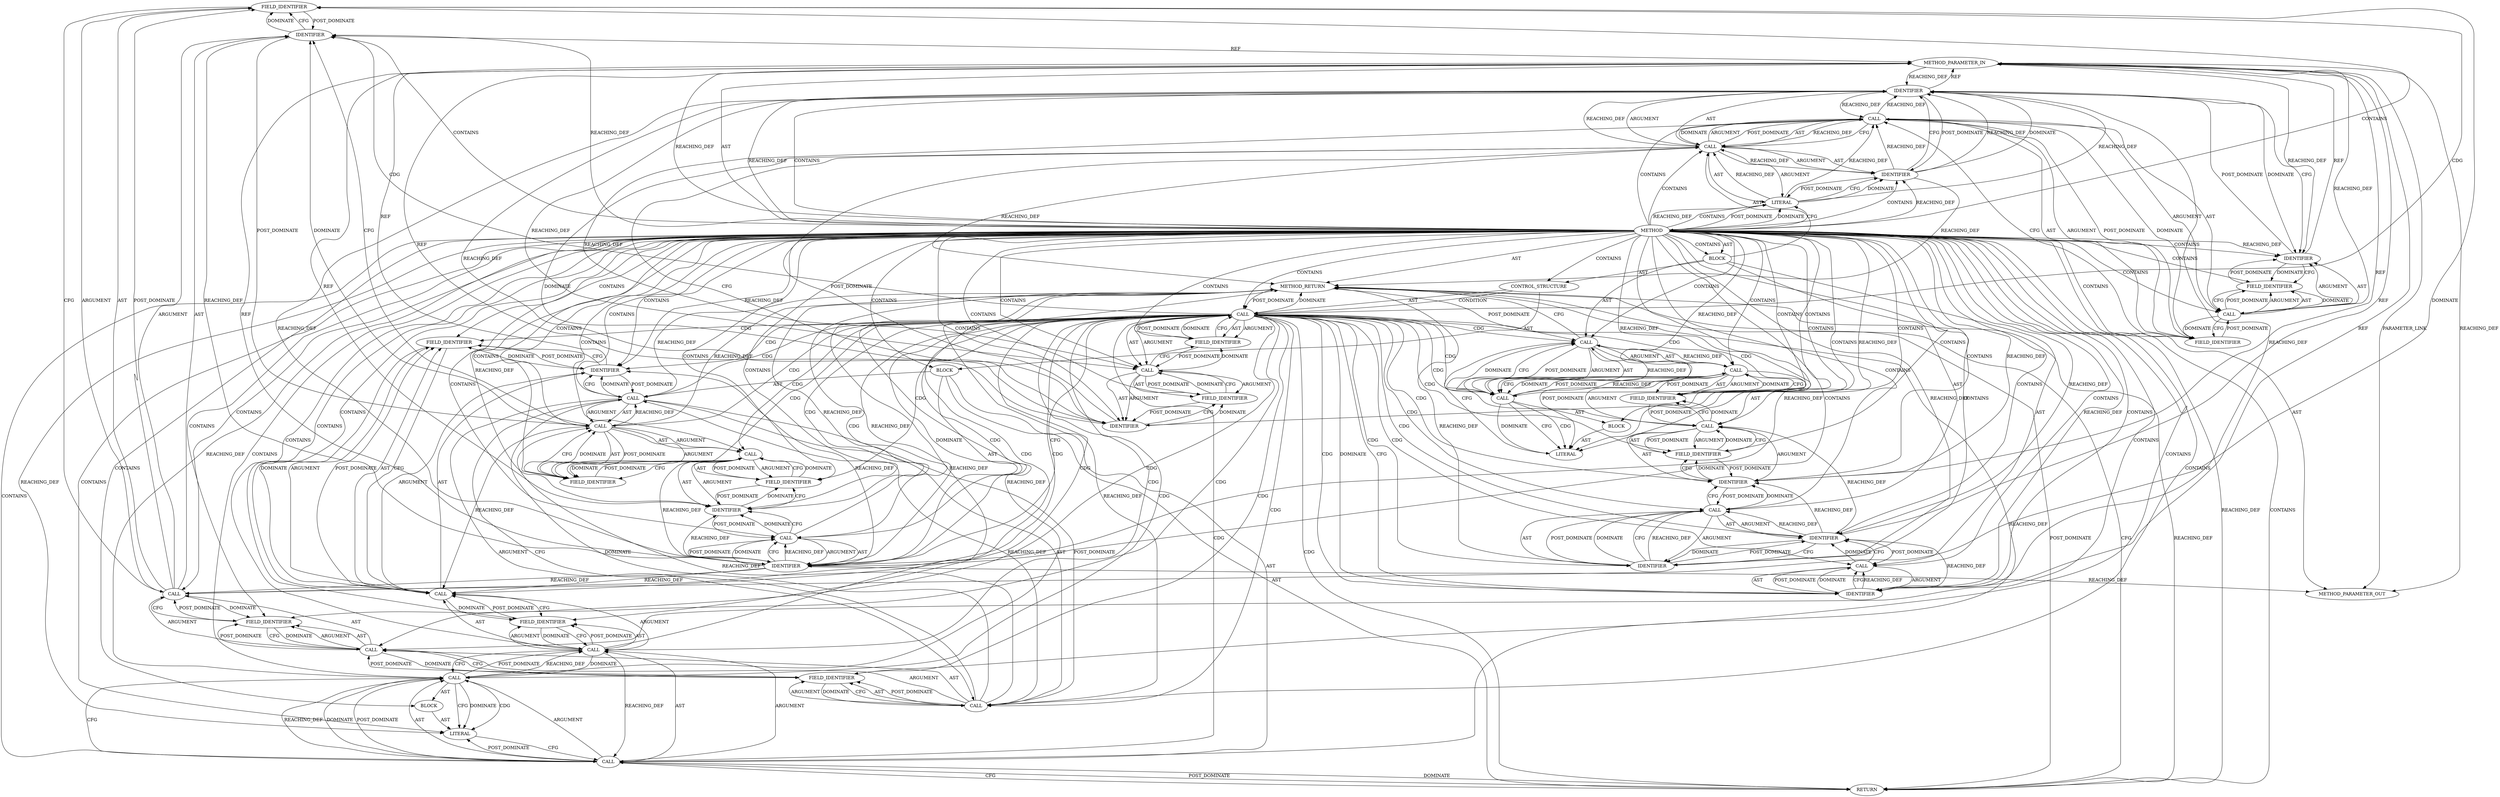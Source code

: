 digraph {
  9855 [label=FIELD_IDENTIFIER ORDER=2 ARGUMENT_INDEX=2 CODE="v2" COLUMN_NUMBER=23 LINE_NUMBER=3032 CANONICAL_NAME="v2"]
  9874 [label=CALL ORDER=1 ARGUMENT_INDEX=1 CODE="con->v2.out_state" COLUMN_NUMBER=2 METHOD_FULL_NAME="<operator>.fieldAccess" LINE_NUMBER=3044 TYPE_FULL_NAME="<empty>" DISPATCH_TYPE="STATIC_DISPATCH" SIGNATURE="" NAME="<operator>.fieldAccess"]
  9846 [label=CALL ORDER=1 ARGUMENT_INDEX=1 CODE="con->v2.out_zero" COLUMN_NUMBER=3 METHOD_FULL_NAME="<operator>.fieldAccess" LINE_NUMBER=3032 TYPE_FULL_NAME="<empty>" DISPATCH_TYPE="STATIC_DISPATCH" SIGNATURE="" NAME="<operator>.fieldAccess"]
  9865 [label=BLOCK ORDER=1 ARGUMENT_INDEX=1 CODE="<empty>" TYPE_FULL_NAME="void"]
  9880 [label=BLOCK ORDER=1 ARGUMENT_INDEX=1 CODE="<empty>" TYPE_FULL_NAME="void"]
  9881 [label=LITERAL ORDER=1 ARGUMENT_INDEX=1 CODE="5" COLUMN_NUMBER=22 LINE_NUMBER=3044 TYPE_FULL_NAME="int"]
  9866 [label=LITERAL ORDER=1 ARGUMENT_INDEX=1 CODE="4" COLUMN_NUMBER=23 LINE_NUMBER=3033 TYPE_FULL_NAME="int"]
  9831 [label=CALL ORDER=4 ARGUMENT_INDEX=4 CODE="con->v2.out_zero" COLUMN_NUMBER=49 METHOD_FULL_NAME="<operator>.fieldAccess" LINE_NUMBER=3028 TYPE_FULL_NAME="<empty>" DISPATCH_TYPE="STATIC_DISPATCH" SIGNATURE="" NAME="<operator>.fieldAccess"]
  13290 [label=METHOD_PARAMETER_OUT ORDER=1 CODE="struct ceph_connection *con" IS_VARIADIC=false COLUMN_NUMBER=25 LINE_NUMBER=3026 TYPE_FULL_NAME="ceph_connection*" EVALUATION_STRATEGY="BY_VALUE" INDEX=1 NAME="con"]
  9824 [label=METHOD COLUMN_NUMBER=1 LINE_NUMBER=3026 COLUMN_NUMBER_END=22 IS_EXTERNAL=false SIGNATURE="void queue_zeros (ceph_connection*)" NAME="queue_zeros" AST_PARENT_TYPE="TYPE_DECL" AST_PARENT_FULL_NAME="messenger_v2.c:<global>" ORDER=116 CODE="static void queue_zeros(struct ceph_connection *con)
{
	dout(\"%s con %p out_zero %d\\n\", __func__, con, con->v2.out_zero);

	if (con->v2.out_zero) {
		set_out_bvec_zero(con);
		con->v2.out_zero -= con->v2.out_bvec.bv_len;
		con->v2.out_state = OUT_S_QUEUE_ZEROS;
		return;
	}

	/*
	 * We've zero-filled everything up to epilogue.  Queue epilogue
	 * with late_status set to ABORTED and crcs adjusted for zeros.
	 * Once it's written, we are done patching up for the revoke.
	 */
	reset_out_kvecs(con);
	prepare_epilogue_plain(con, true);
	con->v2.out_state = OUT_S_FINISH_MESSAGE;
}" FULL_NAME="queue_zeros" LINE_NUMBER_END=3033 FILENAME="messenger_v2.c"]
  9830 [label=IDENTIFIER ORDER=3 ARGUMENT_INDEX=3 CODE="con" COLUMN_NUMBER=44 LINE_NUMBER=3028 TYPE_FULL_NAME="ceph_connection*" NAME="con"]
  9833 [label=IDENTIFIER ORDER=1 ARGUMENT_INDEX=1 CODE="con" COLUMN_NUMBER=49 LINE_NUMBER=3028 TYPE_FULL_NAME="ceph_connection*" NAME="con"]
  9841 [label=FIELD_IDENTIFIER ORDER=2 ARGUMENT_INDEX=2 CODE="out_zero" COLUMN_NUMBER=6 LINE_NUMBER=3030 CANONICAL_NAME="out_zero"]
  9834 [label=FIELD_IDENTIFIER ORDER=2 ARGUMENT_INDEX=2 CODE="v2" COLUMN_NUMBER=49 LINE_NUMBER=3028 CANONICAL_NAME="v2"]
  9836 [label=CONTROL_STRUCTURE CONTROL_STRUCTURE_TYPE="IF" ORDER=2 PARSER_TYPE_NAME="CASTIfStatement" ARGUMENT_INDEX=-1 CODE="if (con->v2.out_zero)" COLUMN_NUMBER=2 LINE_NUMBER=3030]
  9873 [label=CALL ORDER=5 ARGUMENT_INDEX=-1 CODE="con->v2.out_state = OUT_S_FINISH_MESSAGE" COLUMN_NUMBER=2 METHOD_FULL_NAME="<operator>.assignment" LINE_NUMBER=3044 TYPE_FULL_NAME="<empty>" DISPATCH_TYPE="STATIC_DISPATCH" SIGNATURE="" NAME="<operator>.assignment"]
  9856 [label=FIELD_IDENTIFIER ORDER=2 ARGUMENT_INDEX=2 CODE="out_bvec" COLUMN_NUMBER=23 LINE_NUMBER=3032 CANONICAL_NAME="out_bvec"]
  9849 [label=FIELD_IDENTIFIER ORDER=2 ARGUMENT_INDEX=2 CODE="v2" COLUMN_NUMBER=3 LINE_NUMBER=3032 CANONICAL_NAME="v2"]
  9843 [label=CALL ORDER=1 ARGUMENT_INDEX=-1 CODE="set_out_bvec_zero(con)" COLUMN_NUMBER=3 METHOD_FULL_NAME="set_out_bvec_zero" LINE_NUMBER=3031 TYPE_FULL_NAME="<empty>" DISPATCH_TYPE="STATIC_DISPATCH" SIGNATURE="" NAME="set_out_bvec_zero"]
  9875 [label=CALL ORDER=1 ARGUMENT_INDEX=1 CODE="con->v2" COLUMN_NUMBER=2 METHOD_FULL_NAME="<operator>.indirectFieldAccess" LINE_NUMBER=3044 TYPE_FULL_NAME="<empty>" DISPATCH_TYPE="STATIC_DISPATCH" SIGNATURE="" NAME="<operator>.indirectFieldAccess"]
  9861 [label=IDENTIFIER ORDER=1 ARGUMENT_INDEX=1 CODE="con" COLUMN_NUMBER=3 LINE_NUMBER=3033 TYPE_FULL_NAME="ceph_connection*" NAME="con"]
  9863 [label=FIELD_IDENTIFIER ORDER=2 ARGUMENT_INDEX=2 CODE="out_state" COLUMN_NUMBER=3 LINE_NUMBER=3033 CANONICAL_NAME="out_state"]
  9858 [label=CALL ORDER=3 ARGUMENT_INDEX=-1 CODE="con->v2.out_state = OUT_S_QUEUE_ZEROS" COLUMN_NUMBER=3 METHOD_FULL_NAME="<operator>.assignment" LINE_NUMBER=3033 TYPE_FULL_NAME="<empty>" DISPATCH_TYPE="STATIC_DISPATCH" SIGNATURE="" NAME="<operator>.assignment"]
  9839 [label=IDENTIFIER ORDER=1 ARGUMENT_INDEX=1 CODE="con" COLUMN_NUMBER=6 LINE_NUMBER=3030 TYPE_FULL_NAME="ceph_connection*" NAME="con"]
  9837 [label=CALL ORDER=1 ARGUMENT_INDEX=-1 CODE="con->v2.out_zero" COLUMN_NUMBER=6 METHOD_FULL_NAME="<operator>.fieldAccess" LINE_NUMBER=3030 TYPE_FULL_NAME="<empty>" DISPATCH_TYPE="STATIC_DISPATCH" SIGNATURE="" NAME="<operator>.fieldAccess"]
  9840 [label=FIELD_IDENTIFIER ORDER=2 ARGUMENT_INDEX=2 CODE="v2" COLUMN_NUMBER=6 LINE_NUMBER=3030 CANONICAL_NAME="v2"]
  9867 [label=RETURN ORDER=4 ARGUMENT_INDEX=-1 CODE="return;" COLUMN_NUMBER=3 LINE_NUMBER=3034]
  9852 [label=CALL ORDER=1 ARGUMENT_INDEX=1 CODE="con->v2.out_bvec" COLUMN_NUMBER=23 METHOD_FULL_NAME="<operator>.fieldAccess" LINE_NUMBER=3032 TYPE_FULL_NAME="<empty>" DISPATCH_TYPE="STATIC_DISPATCH" SIGNATURE="" NAME="<operator>.fieldAccess"]
  9877 [label=FIELD_IDENTIFIER ORDER=2 ARGUMENT_INDEX=2 CODE="v2" COLUMN_NUMBER=2 LINE_NUMBER=3044 CANONICAL_NAME="v2"]
  9876 [label=IDENTIFIER ORDER=1 ARGUMENT_INDEX=1 CODE="con" COLUMN_NUMBER=2 LINE_NUMBER=3044 TYPE_FULL_NAME="ceph_connection*" NAME="con"]
  9826 [label=BLOCK ORDER=2 ARGUMENT_INDEX=-1 CODE="{
	dout(\"%s con %p out_zero %d\\n\", __func__, con, con->v2.out_zero);

	if (con->v2.out_zero) {
		set_out_bvec_zero(con);
		con->v2.out_zero -= con->v2.out_bvec.bv_len;
		con->v2.out_state = OUT_S_QUEUE_ZEROS;
		return;
	}

	/*
	 * We've zero-filled everything up to epilogue.  Queue epilogue
	 * with late_status set to ABORTED and crcs adjusted for zeros.
	 * Once it's written, we are done patching up for the revoke.
	 */
	reset_out_kvecs(con);
	prepare_epilogue_plain(con, true);
	con->v2.out_state = OUT_S_FINISH_MESSAGE;
}" COLUMN_NUMBER=1 LINE_NUMBER=3027 TYPE_FULL_NAME="void"]
  9854 [label=IDENTIFIER ORDER=1 ARGUMENT_INDEX=1 CODE="con" COLUMN_NUMBER=23 LINE_NUMBER=3032 TYPE_FULL_NAME="ceph_connection*" NAME="con"]
  9869 [label=IDENTIFIER ORDER=1 ARGUMENT_INDEX=1 CODE="con" COLUMN_NUMBER=18 LINE_NUMBER=3042 TYPE_FULL_NAME="ceph_connection*" NAME="con"]
  9870 [label=CALL ORDER=4 ARGUMENT_INDEX=-1 CODE="prepare_epilogue_plain(con, true)" COLUMN_NUMBER=2 METHOD_FULL_NAME="prepare_epilogue_plain" LINE_NUMBER=3043 TYPE_FULL_NAME="<empty>" DISPATCH_TYPE="STATIC_DISPATCH" SIGNATURE="" NAME="prepare_epilogue_plain"]
  9879 [label=CALL ORDER=2 ARGUMENT_INDEX=2 CODE="OUT_S_FINISH_MESSAGE" COLUMN_NUMBER=22 METHOD_FULL_NAME="messenger_v2.c:68:68:OUT_S_FINISH_MESSAGE:0" LINE_NUMBER=3044 TYPE_FULL_NAME="int" DISPATCH_TYPE="INLINED" SIGNATURE="" NAME="OUT_S_FINISH_MESSAGE"]
  9844 [label=IDENTIFIER ORDER=1 ARGUMENT_INDEX=1 CODE="con" COLUMN_NUMBER=21 LINE_NUMBER=3031 TYPE_FULL_NAME="ceph_connection*" NAME="con"]
  9864 [label=CALL ORDER=2 ARGUMENT_INDEX=2 CODE="OUT_S_QUEUE_ZEROS" COLUMN_NUMBER=23 METHOD_FULL_NAME="messenger_v2.c:67:67:OUT_S_QUEUE_ZEROS:0" LINE_NUMBER=3033 TYPE_FULL_NAME="int" DISPATCH_TYPE="INLINED" SIGNATURE="" NAME="OUT_S_QUEUE_ZEROS"]
  9835 [label=FIELD_IDENTIFIER ORDER=2 ARGUMENT_INDEX=2 CODE="out_zero" COLUMN_NUMBER=49 LINE_NUMBER=3028 CANONICAL_NAME="out_zero"]
  9859 [label=CALL ORDER=1 ARGUMENT_INDEX=1 CODE="con->v2.out_state" COLUMN_NUMBER=3 METHOD_FULL_NAME="<operator>.fieldAccess" LINE_NUMBER=3033 TYPE_FULL_NAME="<empty>" DISPATCH_TYPE="STATIC_DISPATCH" SIGNATURE="" NAME="<operator>.fieldAccess"]
  9832 [label=CALL ORDER=1 ARGUMENT_INDEX=1 CODE="con->v2" COLUMN_NUMBER=49 METHOD_FULL_NAME="<operator>.indirectFieldAccess" LINE_NUMBER=3028 TYPE_FULL_NAME="<empty>" DISPATCH_TYPE="STATIC_DISPATCH" SIGNATURE="" NAME="<operator>.indirectFieldAccess"]
  9872 [label=IDENTIFIER ORDER=2 ARGUMENT_INDEX=2 CODE="true" COLUMN_NUMBER=30 LINE_NUMBER=3043 TYPE_FULL_NAME="ANY" NAME="true"]
  9828 [label=LITERAL ORDER=1 ARGUMENT_INDEX=1 CODE="\"%s con %p out_zero %d\\n\"" COLUMN_NUMBER=7 LINE_NUMBER=3028 TYPE_FULL_NAME="char"]
  9842 [label=BLOCK ORDER=2 ARGUMENT_INDEX=-1 CODE="{
		set_out_bvec_zero(con);
		con->v2.out_zero -= con->v2.out_bvec.bv_len;
		con->v2.out_state = OUT_S_QUEUE_ZEROS;
		return;
	}" COLUMN_NUMBER=24 LINE_NUMBER=3030 TYPE_FULL_NAME="void"]
  9829 [label=IDENTIFIER ORDER=2 ARGUMENT_INDEX=2 CODE="__func__" COLUMN_NUMBER=34 LINE_NUMBER=3028 TYPE_FULL_NAME="ANY" NAME="__func__"]
  9848 [label=IDENTIFIER ORDER=1 ARGUMENT_INDEX=1 CODE="con" COLUMN_NUMBER=3 LINE_NUMBER=3032 TYPE_FULL_NAME="ceph_connection*" NAME="con"]
  9850 [label=FIELD_IDENTIFIER ORDER=2 ARGUMENT_INDEX=2 CODE="out_zero" COLUMN_NUMBER=3 LINE_NUMBER=3032 CANONICAL_NAME="out_zero"]
  9838 [label=CALL ORDER=1 ARGUMENT_INDEX=1 CODE="con->v2" COLUMN_NUMBER=6 METHOD_FULL_NAME="<operator>.indirectFieldAccess" LINE_NUMBER=3030 TYPE_FULL_NAME="<empty>" DISPATCH_TYPE="STATIC_DISPATCH" SIGNATURE="" NAME="<operator>.indirectFieldAccess"]
  9878 [label=FIELD_IDENTIFIER ORDER=2 ARGUMENT_INDEX=2 CODE="out_state" COLUMN_NUMBER=2 LINE_NUMBER=3044 CANONICAL_NAME="out_state"]
  9857 [label=FIELD_IDENTIFIER ORDER=2 ARGUMENT_INDEX=2 CODE="bv_len" COLUMN_NUMBER=23 LINE_NUMBER=3032 CANONICAL_NAME="bv_len"]
  9851 [label=CALL ORDER=2 ARGUMENT_INDEX=2 CODE="con->v2.out_bvec.bv_len" COLUMN_NUMBER=23 METHOD_FULL_NAME="<operator>.fieldAccess" LINE_NUMBER=3032 TYPE_FULL_NAME="<empty>" DISPATCH_TYPE="STATIC_DISPATCH" SIGNATURE="" NAME="<operator>.fieldAccess"]
  9871 [label=IDENTIFIER ORDER=1 ARGUMENT_INDEX=1 CODE="con" COLUMN_NUMBER=25 LINE_NUMBER=3043 TYPE_FULL_NAME="ceph_connection*" NAME="con"]
  9827 [label=CALL ORDER=1 ARGUMENT_INDEX=-1 CODE="dout(\"%s con %p out_zero %d\\n\", __func__, con, con->v2.out_zero)" COLUMN_NUMBER=2 METHOD_FULL_NAME="dout" LINE_NUMBER=3028 TYPE_FULL_NAME="<empty>" DISPATCH_TYPE="STATIC_DISPATCH" SIGNATURE="" NAME="dout"]
  9860 [label=CALL ORDER=1 ARGUMENT_INDEX=1 CODE="con->v2" COLUMN_NUMBER=3 METHOD_FULL_NAME="<operator>.indirectFieldAccess" LINE_NUMBER=3033 TYPE_FULL_NAME="<empty>" DISPATCH_TYPE="STATIC_DISPATCH" SIGNATURE="" NAME="<operator>.indirectFieldAccess"]
  9853 [label=CALL ORDER=1 ARGUMENT_INDEX=1 CODE="con->v2" COLUMN_NUMBER=23 METHOD_FULL_NAME="<operator>.indirectFieldAccess" LINE_NUMBER=3032 TYPE_FULL_NAME="<empty>" DISPATCH_TYPE="STATIC_DISPATCH" SIGNATURE="" NAME="<operator>.indirectFieldAccess"]
  9882 [label=METHOD_RETURN ORDER=3 CODE="RET" COLUMN_NUMBER=1 LINE_NUMBER=3026 TYPE_FULL_NAME="void" EVALUATION_STRATEGY="BY_VALUE"]
  9868 [label=CALL ORDER=3 ARGUMENT_INDEX=-1 CODE="reset_out_kvecs(con)" COLUMN_NUMBER=2 METHOD_FULL_NAME="reset_out_kvecs" LINE_NUMBER=3042 TYPE_FULL_NAME="<empty>" DISPATCH_TYPE="STATIC_DISPATCH" SIGNATURE="" NAME="reset_out_kvecs"]
  9847 [label=CALL ORDER=1 ARGUMENT_INDEX=1 CODE="con->v2" COLUMN_NUMBER=3 METHOD_FULL_NAME="<operator>.indirectFieldAccess" LINE_NUMBER=3032 TYPE_FULL_NAME="<empty>" DISPATCH_TYPE="STATIC_DISPATCH" SIGNATURE="" NAME="<operator>.indirectFieldAccess"]
  9845 [label=CALL ORDER=2 ARGUMENT_INDEX=-1 CODE="con->v2.out_zero -= con->v2.out_bvec.bv_len" COLUMN_NUMBER=3 METHOD_FULL_NAME="<operator>.assignmentMinus" LINE_NUMBER=3032 TYPE_FULL_NAME="<empty>" DISPATCH_TYPE="STATIC_DISPATCH" SIGNATURE="" NAME="<operator>.assignmentMinus"]
  9862 [label=FIELD_IDENTIFIER ORDER=2 ARGUMENT_INDEX=2 CODE="v2" COLUMN_NUMBER=3 LINE_NUMBER=3033 CANONICAL_NAME="v2"]
  9825 [label=METHOD_PARAMETER_IN ORDER=1 CODE="struct ceph_connection *con" IS_VARIADIC=false COLUMN_NUMBER=25 LINE_NUMBER=3026 TYPE_FULL_NAME="ceph_connection*" EVALUATION_STRATEGY="BY_VALUE" INDEX=1 NAME="con"]
  9852 -> 9856 [label=ARGUMENT ]
  9877 -> 9875 [label=DOMINATE ]
  9837 -> 9869 [label=CFG ]
  9857 -> 9851 [label=DOMINATE ]
  9877 -> 9875 [label=CFG ]
  9871 -> 9875 [label=REACHING_DEF VARIABLE="con"]
  9836 -> 9837 [label=AST ]
  9871 -> 9876 [label=REACHING_DEF VARIABLE="con"]
  9832 -> 9833 [label=ARGUMENT ]
  9855 -> 9854 [label=POST_DOMINATE ]
  9869 -> 9868 [label=DOMINATE ]
  9845 -> 9861 [label=CFG ]
  9858 -> 9864 [label=POST_DOMINATE ]
  9872 -> 9882 [label=REACHING_DEF VARIABLE="true"]
  9838 -> 9839 [label=AST ]
  9831 -> 9835 [label=AST ]
  9845 -> 9861 [label=DOMINATE ]
  9858 -> 9866 [label=POST_DOMINATE ]
  9837 -> 9852 [label=CDG ]
  9852 -> 9853 [label=AST ]
  9860 -> 9861 [label=AST ]
  9859 -> 9864 [label=DOMINATE ]
  9846 -> 9845 [label=REACHING_DEF VARIABLE="con->v2.out_zero"]
  9846 -> 9882 [label=REACHING_DEF VARIABLE="con->v2.out_zero"]
  9827 -> 9831 [label=ARGUMENT ]
  9848 -> 9849 [label=DOMINATE ]
  9831 -> 9838 [label=REACHING_DEF VARIABLE="con->v2.out_zero"]
  9837 -> 9872 [label=CDG ]
  9860 -> 9862 [label=ARGUMENT ]
  9824 -> 9873 [label=CONTAINS ]
  9824 -> 9872 [label=REACHING_DEF VARIABLE=""]
  9837 -> 9868 [label=CDG ]
  9824 -> 9827 [label=CONTAINS ]
  9873 -> 9879 [label=POST_DOMINATE ]
  9824 -> 9828 [label=DOMINATE ]
  9824 -> 9849 [label=CONTAINS ]
  9861 -> 9862 [label=CFG ]
  9846 -> 9850 [label=ARGUMENT ]
  9870 -> 9872 [label=ARGUMENT ]
  9830 -> 9839 [label=REACHING_DEF VARIABLE="con"]
  9828 -> 9831 [label=REACHING_DEF VARIABLE="\"%s con %p out_zero %d\\n\""]
  9868 -> 9869 [label=ARGUMENT ]
  9837 -> 9849 [label=CDG ]
  9824 -> 9830 [label=REACHING_DEF VARIABLE=""]
  9869 -> 9871 [label=REACHING_DEF VARIABLE="con"]
  9837 -> 9853 [label=CDG ]
  9850 -> 9846 [label=CFG ]
  9872 -> 9871 [label=POST_DOMINATE ]
  9824 -> 9869 [label=REACHING_DEF VARIABLE=""]
  9864 -> 9858 [label=CFG ]
  9825 -> 9830 [label=REACHING_DEF VARIABLE="con"]
  9846 -> 9847 [label=ARGUMENT ]
  9868 -> 9869 [label=AST ]
  9829 -> 9830 [label=CFG ]
  9861 -> 9862 [label=DOMINATE ]
  9824 -> 9840 [label=CONTAINS ]
  9824 -> 9848 [label=CONTAINS ]
  9858 -> 9867 [label=DOMINATE ]
  9829 -> 9828 [label=POST_DOMINATE ]
  9825 -> 9832 [label=REACHING_DEF VARIABLE="con"]
  9844 -> 9843 [label=DOMINATE ]
  9843 -> 9844 [label=ARGUMENT ]
  9876 -> 9825 [label=REF ]
  9842 -> 9843 [label=AST ]
  9824 -> 9825 [label=REACHING_DEF VARIABLE=""]
  9824 -> 9826 [label=AST ]
  9863 -> 9859 [label=DOMINATE ]
  9844 -> 9854 [label=REACHING_DEF VARIABLE="con"]
  9852 -> 9856 [label=AST ]
  9859 -> 9858 [label=REACHING_DEF VARIABLE="con->v2.out_state"]
  9837 -> 9841 [label=AST ]
  9837 -> 9874 [label=CDG ]
  9826 -> 9868 [label=AST ]
  9844 -> 9843 [label=CFG ]
  9837 -> 9856 [label=CDG ]
  9830 -> 9833 [label=DOMINATE ]
  9874 -> 9878 [label=POST_DOMINATE ]
  9837 -> 9878 [label=CDG ]
  9824 -> 9870 [label=CONTAINS ]
  9837 -> 9847 [label=CDG ]
  9824 -> 9866 [label=REACHING_DEF VARIABLE=""]
  9824 -> 9854 [label=CONTAINS ]
  9824 -> 9861 [label=CONTAINS ]
  9831 -> 9835 [label=ARGUMENT ]
  9839 -> 9825 [label=REF ]
  9847 -> 9850 [label=DOMINATE ]
  9870 -> 9876 [label=DOMINATE ]
  9824 -> 9842 [label=CONTAINS ]
  9840 -> 9839 [label=POST_DOMINATE ]
  9833 -> 9834 [label=DOMINATE ]
  9827 -> 9830 [label=ARGUMENT ]
  9855 -> 9853 [label=DOMINATE ]
  9860 -> 9863 [label=CFG ]
  9842 -> 9858 [label=AST ]
  9853 -> 9855 [label=ARGUMENT ]
  9830 -> 9827 [label=REACHING_DEF VARIABLE="con"]
  9879 -> 9873 [label=REACHING_DEF VARIABLE="OUT_S_FINISH_MESSAGE"]
  9845 -> 9851 [label=ARGUMENT ]
  9851 -> 9845 [label=CFG ]
  9824 -> 9851 [label=CONTAINS ]
  9835 -> 9831 [label=DOMINATE ]
  9879 -> 9881 [label=CFG ]
  9839 -> 9840 [label=CFG ]
  9837 -> 9864 [label=CDG ]
  9831 -> 9832 [label=AST ]
  9870 -> 9871 [label=AST ]
  9828 -> 9830 [label=REACHING_DEF VARIABLE="\"%s con %p out_zero %d\\n\""]
  9851 -> 9845 [label=DOMINATE ]
  9867 -> 9858 [label=POST_DOMINATE ]
  9878 -> 9874 [label=DOMINATE ]
  9838 -> 9840 [label=POST_DOMINATE ]
  9854 -> 9855 [label=DOMINATE ]
  9853 -> 9854 [label=ARGUMENT ]
  9837 -> 9882 [label=DOMINATE ]
  9841 -> 9837 [label=DOMINATE ]
  9868 -> 9871 [label=DOMINATE ]
  9864 -> 9859 [label=POST_DOMINATE ]
  9864 -> 9859 [label=REACHING_DEF VARIABLE="OUT_S_QUEUE_ZEROS"]
  9824 -> 9861 [label=REACHING_DEF VARIABLE=""]
  9827 -> 9830 [label=AST ]
  9871 -> 9825 [label=REF ]
  9871 -> 9868 [label=POST_DOMINATE ]
  9864 -> 9866 [label=CFG ]
  9848 -> 9849 [label=CFG ]
  9845 -> 9882 [label=REACHING_DEF VARIABLE="con->v2.out_zero -= con->v2.out_bvec.bv_len"]
  9838 -> 9840 [label=ARGUMENT ]
  9869 -> 9868 [label=CFG ]
  9824 -> 9844 [label=REACHING_DEF VARIABLE=""]
  9824 -> 9864 [label=REACHING_DEF VARIABLE=""]
  9872 -> 9870 [label=DOMINATE ]
  9824 -> 9866 [label=CONTAINS ]
  9824 -> 9881 [label=REACHING_DEF VARIABLE=""]
  9874 -> 9879 [label=CFG ]
  9829 -> 9882 [label=REACHING_DEF VARIABLE="__func__"]
  9837 -> 9869 [label=DOMINATE ]
  9858 -> 9864 [label=AST ]
  9834 -> 9833 [label=POST_DOMINATE ]
  9875 -> 9877 [label=AST ]
  9833 -> 9834 [label=CFG ]
  9831 -> 9830 [label=REACHING_DEF VARIABLE="con->v2.out_zero"]
  9846 -> 9850 [label=AST ]
  9866 -> 9858 [label=CFG ]
  9837 -> 9859 [label=CDG ]
  9864 -> 9866 [label=DOMINATE ]
  9854 -> 9825 [label=REF ]
  9837 -> 9838 [label=ARGUMENT ]
  9833 -> 9830 [label=POST_DOMINATE ]
  9834 -> 9832 [label=DOMINATE ]
  9841 -> 9838 [label=POST_DOMINATE ]
  9873 -> 9874 [label=ARGUMENT ]
  9824 -> 9880 [label=CONTAINS ]
  9837 -> 9861 [label=CDG ]
  9869 -> 9868 [label=REACHING_DEF VARIABLE="con"]
  9848 -> 9825 [label=REF ]
  9875 -> 9876 [label=ARGUMENT ]
  9867 -> 9882 [label=CFG ]
  9824 -> 9828 [label=CFG ]
  9840 -> 9838 [label=DOMINATE ]
  9874 -> 9873 [label=REACHING_DEF VARIABLE="con->v2.out_state"]
  9845 -> 9851 [label=AST ]
  9853 -> 9855 [label=AST ]
  9879 -> 9880 [label=AST ]
  9874 -> 9875 [label=AST ]
  9824 -> 9841 [label=CONTAINS ]
  9851 -> 9852 [label=ARGUMENT ]
  9844 -> 9861 [label=REACHING_DEF VARIABLE="con"]
  9838 -> 9841 [label=DOMINATE ]
  9838 -> 9840 [label=AST ]
  9863 -> 9859 [label=CFG ]
  9851 -> 9857 [label=AST ]
  9824 -> 9862 [label=CONTAINS ]
  9824 -> 9877 [label=CONTAINS ]
  9851 -> 9845 [label=REACHING_DEF VARIABLE="con->v2.out_bvec.bv_len"]
  9837 -> 9871 [label=CDG ]
  9851 -> 9852 [label=AST ]
  9872 -> 9870 [label=CFG ]
  9847 -> 9849 [label=AST ]
  9824 -> 9836 [label=CONTAINS ]
  9859 -> 9863 [label=POST_DOMINATE ]
  9824 -> 9833 [label=REACHING_DEF VARIABLE=""]
  9874 -> 9879 [label=DOMINATE ]
  9846 -> 9854 [label=DOMINATE ]
  9877 -> 9876 [label=POST_DOMINATE ]
  9852 -> 9857 [label=DOMINATE ]
  9830 -> 9829 [label=POST_DOMINATE ]
  9824 -> 9846 [label=CONTAINS ]
  9874 -> 9878 [label=AST ]
  9837 -> 9844 [label=DOMINATE ]
  9836 -> 9837 [label=CONDITION ]
  9837 -> 9863 [label=CDG ]
  9845 -> 9851 [label=POST_DOMINATE ]
  9837 -> 9877 [label=CDG ]
  9839 -> 9840 [label=DOMINATE ]
  9837 -> 9876 [label=CDG ]
  9827 -> 9829 [label=AST ]
  9858 -> 9859 [label=AST ]
  9864 -> 9858 [label=DOMINATE ]
  9837 -> 9869 [label=CDG ]
  9835 -> 9832 [label=POST_DOMINATE ]
  9844 -> 9860 [label=REACHING_DEF VARIABLE="con"]
  9824 -> 9867 [label=REACHING_DEF VARIABLE=""]
  9826 -> 9827 [label=AST ]
  9837 -> 9846 [label=CDG ]
  9860 -> 9862 [label=POST_DOMINATE ]
  9837 -> 9850 [label=CDG ]
  9831 -> 9827 [label=REACHING_DEF VARIABLE="con->v2.out_zero"]
  9824 -> 9867 [label=CONTAINS ]
  9870 -> 9872 [label=AST ]
  9843 -> 9848 [label=DOMINATE ]
  9824 -> 9831 [label=CONTAINS ]
  9832 -> 9834 [label=POST_DOMINATE ]
  9824 -> 9825 [label=AST ]
  9844 -> 9848 [label=REACHING_DEF VARIABLE="con"]
  9831 -> 9835 [label=POST_DOMINATE ]
  9845 -> 9846 [label=AST ]
  9864 -> 9882 [label=REACHING_DEF VARIABLE="OUT_S_QUEUE_ZEROS"]
  9824 -> 9879 [label=REACHING_DEF VARIABLE=""]
  9824 -> 9837 [label=CONTAINS ]
  9875 -> 9877 [label=POST_DOMINATE ]
  9831 -> 9827 [label=CFG ]
  9824 -> 9843 [label=CONTAINS ]
  9824 -> 9853 [label=CONTAINS ]
  9846 -> 9850 [label=POST_DOMINATE ]
  9876 -> 9870 [label=POST_DOMINATE ]
  9837 -> 9841 [label=ARGUMENT ]
  9859 -> 9882 [label=REACHING_DEF VARIABLE="con->v2.out_state"]
  9824 -> 9847 [label=CONTAINS ]
  9847 -> 9848 [label=AST ]
  9826 -> 9873 [label=AST ]
  9845 -> 9846 [label=ARGUMENT ]
  9847 -> 9848 [label=ARGUMENT ]
  9824 -> 9826 [label=CONTAINS ]
  9853 -> 9855 [label=POST_DOMINATE ]
  9874 -> 9875 [label=ARGUMENT ]
  9871 -> 9872 [label=DOMINATE ]
  9859 -> 9863 [label=AST ]
  9825 -> 9833 [label=REACHING_DEF VARIABLE="con"]
  9824 -> 9854 [label=REACHING_DEF VARIABLE=""]
  9824 -> 9839 [label=REACHING_DEF VARIABLE=""]
  9824 -> 9829 [label=CONTAINS ]
  9873 -> 9874 [label=AST ]
  9824 -> 9834 [label=CONTAINS ]
  9857 -> 9852 [label=POST_DOMINATE ]
  9824 -> 9850 [label=CONTAINS ]
  9837 -> 9844 [label=CDG ]
  9849 -> 9847 [label=CFG ]
  9826 -> 9836 [label=AST ]
  9837 -> 9845 [label=CDG ]
  9824 -> 9871 [label=CONTAINS ]
  9824 -> 9863 [label=CONTAINS ]
  9847 -> 9849 [label=POST_DOMINATE ]
  9832 -> 9835 [label=CFG ]
  9824 -> 9859 [label=CONTAINS ]
  9864 -> 9858 [label=REACHING_DEF VARIABLE="OUT_S_QUEUE_ZEROS"]
  9824 -> 9882 [label=AST ]
  9846 -> 9854 [label=CFG ]
  9858 -> 9882 [label=REACHING_DEF VARIABLE="con->v2.out_state = OUT_S_QUEUE_ZEROS"]
  9869 -> 9825 [label=REF ]
  9844 -> 9882 [label=REACHING_DEF VARIABLE="con"]
  9827 -> 9839 [label=CFG ]
  9827 -> 9831 [label=POST_DOMINATE ]
  9828 -> 9829 [label=CFG ]
  9830 -> 9869 [label=REACHING_DEF VARIABLE="con"]
  9824 -> 9860 [label=CONTAINS ]
  9827 -> 9829 [label=ARGUMENT ]
  9847 -> 9850 [label=CFG ]
  9824 -> 9865 [label=CONTAINS ]
  9844 -> 9843 [label=REACHING_DEF VARIABLE="con"]
  9824 -> 9876 [label=REACHING_DEF VARIABLE=""]
  9824 -> 9838 [label=CONTAINS ]
  9830 -> 9825 [label=REF ]
  9830 -> 9831 [label=REACHING_DEF VARIABLE="con"]
  9876 -> 9877 [label=CFG ]
  9830 -> 9833 [label=CFG ]
  9834 -> 9832 [label=CFG ]
  9843 -> 9844 [label=AST ]
  9838 -> 9841 [label=CFG ]
  9837 -> 9855 [label=CDG ]
  9837 -> 9879 [label=CDG ]
  9860 -> 9862 [label=AST ]
  9824 -> 9857 [label=CONTAINS ]
  9828 -> 9827 [label=REACHING_DEF VARIABLE="\"%s con %p out_zero %d\\n\""]
  9873 -> 9882 [label=CFG ]
  9864 -> 9865 [label=AST ]
  9853 -> 9856 [label=CFG ]
  9844 -> 13290 [label=REACHING_DEF VARIABLE="con"]
  9844 -> 9847 [label=REACHING_DEF VARIABLE="con"]
  9824 -> 9844 [label=CONTAINS ]
  9833 -> 9825 [label=REF ]
  9824 -> 9845 [label=CONTAINS ]
  9875 -> 9878 [label=CFG ]
  9851 -> 9846 [label=REACHING_DEF VARIABLE="con->v2.out_bvec.bv_len"]
  9860 -> 9861 [label=ARGUMENT ]
  9827 -> 9828 [label=AST ]
  9842 -> 9845 [label=AST ]
  9827 -> 9828 [label=ARGUMENT ]
  9873 -> 9881 [label=POST_DOMINATE ]
  9876 -> 9877 [label=DOMINATE ]
  9879 -> 9881 [label=CDG ]
  9840 -> 9838 [label=CFG ]
  9824 -> 9868 [label=CONTAINS ]
  9824 -> 9872 [label=CONTAINS ]
  9875 -> 9878 [label=DOMINATE ]
  9872 -> 9870 [label=REACHING_DEF VARIABLE="true"]
  9826 -> 9870 [label=AST ]
  9824 -> 9875 [label=CONTAINS ]
  9835 -> 9831 [label=CFG ]
  9858 -> 9867 [label=CFG ]
  9837 -> 9841 [label=POST_DOMINATE ]
  9837 -> 9851 [label=CDG ]
  9868 -> 9871 [label=CFG ]
  9868 -> 9869 [label=POST_DOMINATE ]
  9827 -> 9839 [label=DOMINATE ]
  9837 -> 9870 [label=CDG ]
  9824 -> 9871 [label=REACHING_DEF VARIABLE=""]
  9853 -> 9854 [label=AST ]
  9829 -> 9831 [label=REACHING_DEF VARIABLE="__func__"]
  9879 -> 9874 [label=POST_DOMINATE ]
  9824 -> 9835 [label=CONTAINS ]
  9841 -> 9837 [label=CFG ]
  9863 -> 9860 [label=POST_DOMINATE ]
  9882 -> 9867 [label=POST_DOMINATE ]
  9837 -> 9858 [label=CDG ]
  9837 -> 9848 [label=CDG ]
  9837 -> 9838 [label=AST ]
  9824 -> 13290 [label=AST ]
  9832 -> 9833 [label=AST ]
  9843 -> 9844 [label=POST_DOMINATE ]
  9837 -> 9875 [label=CDG ]
  9844 -> 9825 [label=REF ]
  9867 -> 9882 [label=REACHING_DEF VARIABLE="<RET>"]
  9825 -> 13290 [label=REACHING_DEF VARIABLE="con"]
  9851 -> 9882 [label=REACHING_DEF VARIABLE="con->v2.out_bvec.bv_len"]
  9824 -> 9828 [label=REACHING_DEF VARIABLE=""]
  9850 -> 9846 [label=DOMINATE ]
  9849 -> 9848 [label=POST_DOMINATE ]
  9828 -> 9829 [label=DOMINATE ]
  9852 -> 9856 [label=POST_DOMINATE ]
  9837 -> 9867 [label=CDG ]
  9881 -> 9873 [label=CFG ]
  9874 -> 9878 [label=ARGUMENT ]
  9857 -> 9851 [label=CFG ]
  9854 -> 9846 [label=POST_DOMINATE ]
  9873 -> 9879 [label=ARGUMENT ]
  9824 -> 9828 [label=CONTAINS ]
  9824 -> 9830 [label=CONTAINS ]
  9832 -> 9834 [label=ARGUMENT ]
  9829 -> 9830 [label=REACHING_DEF VARIABLE="__func__"]
  9824 -> 9833 [label=CONTAINS ]
  9879 -> 9874 [label=REACHING_DEF VARIABLE="OUT_S_FINISH_MESSAGE"]
  9837 -> 9843 [label=CDG ]
  9838 -> 9839 [label=ARGUMENT ]
  9837 -> 9860 [label=CDG ]
  9870 -> 9876 [label=CFG ]
  9871 -> 9870 [label=REACHING_DEF VARIABLE="con"]
  9832 -> 9834 [label=AST ]
  9846 -> 9847 [label=AST ]
  9856 -> 9853 [label=POST_DOMINATE ]
  9862 -> 9861 [label=POST_DOMINATE ]
  9848 -> 9843 [label=POST_DOMINATE ]
  9865 -> 9866 [label=AST ]
  9824 -> 9858 [label=CONTAINS ]
  9879 -> 9881 [label=DOMINATE ]
  9837 -> 9857 [label=CDG ]
  9858 -> 9864 [label=ARGUMENT ]
  9824 -> 9874 [label=CONTAINS ]
  9824 -> 9876 [label=CONTAINS ]
  9853 -> 9856 [label=DOMINATE ]
  9859 -> 9860 [label=ARGUMENT ]
  9829 -> 9827 [label=REACHING_DEF VARIABLE="__func__"]
  9858 -> 9859 [label=ARGUMENT ]
  9879 -> 9873 [label=DOMINATE ]
  9861 -> 9845 [label=POST_DOMINATE ]
  9880 -> 9881 [label=AST ]
  9879 -> 9873 [label=CFG ]
  9882 -> 9837 [label=POST_DOMINATE ]
  9831 -> 9827 [label=DOMINATE ]
  9849 -> 9847 [label=DOMINATE ]
  9870 -> 9871 [label=ARGUMENT ]
  9824 -> 9864 [label=CONTAINS ]
  9824 -> 9856 [label=CONTAINS ]
  9824 -> 9852 [label=CONTAINS ]
  9827 -> 9882 [label=REACHING_DEF VARIABLE="dout(\"%s con %p out_zero %d\\n\", __func__, con, con->v2.out_zero)"]
  9832 -> 9835 [label=DOMINATE ]
  9843 -> 9882 [label=REACHING_DEF VARIABLE="set_out_bvec_zero(con)"]
  9861 -> 9825 [label=REF ]
  9824 -> 9848 [label=REACHING_DEF VARIABLE=""]
  9854 -> 9855 [label=CFG ]
  9836 -> 9842 [label=AST ]
  9843 -> 9848 [label=CFG ]
  9828 -> 9824 [label=POST_DOMINATE ]
  9864 -> 9866 [label=CDG ]
  9824 -> 9829 [label=REACHING_DEF VARIABLE=""]
  9824 -> 9832 [label=CONTAINS ]
  9873 -> 9879 [label=AST ]
  9859 -> 9860 [label=AST ]
  9839 -> 9827 [label=POST_DOMINATE ]
  9837 -> 9844 [label=CFG ]
  9824 -> 9881 [label=CONTAINS ]
  9875 -> 9877 [label=ARGUMENT ]
  9844 -> 9853 [label=REACHING_DEF VARIABLE="con"]
  9850 -> 9847 [label=POST_DOMINATE ]
  9878 -> 9874 [label=CFG ]
  9837 -> 9862 [label=CDG ]
  9862 -> 9860 [label=DOMINATE ]
  9859 -> 9863 [label=ARGUMENT ]
  9852 -> 9853 [label=ARGUMENT ]
  9837 -> 9873 [label=CDG ]
  9862 -> 9860 [label=CFG ]
  9878 -> 9875 [label=POST_DOMINATE ]
  9851 -> 9857 [label=POST_DOMINATE ]
  9855 -> 9853 [label=CFG ]
  9831 -> 9832 [label=ARGUMENT ]
  9852 -> 9857 [label=CFG ]
  9829 -> 9830 [label=DOMINATE ]
  9830 -> 9844 [label=REACHING_DEF VARIABLE="con"]
  9856 -> 9852 [label=CFG ]
  9847 -> 9849 [label=ARGUMENT ]
  9875 -> 9876 [label=AST ]
  9856 -> 9852 [label=DOMINATE ]
  9824 -> 9879 [label=CONTAINS ]
  9842 -> 9867 [label=AST ]
  9882 -> 9873 [label=POST_DOMINATE ]
  9859 -> 9864 [label=CFG ]
  9824 -> 9878 [label=CONTAINS ]
  9846 -> 9860 [label=REACHING_DEF VARIABLE="con->v2.out_zero"]
  9860 -> 9863 [label=DOMINATE ]
  9837 -> 9854 [label=CDG ]
  9830 -> 9838 [label=REACHING_DEF VARIABLE="con"]
  9824 -> 9869 [label=CONTAINS ]
  9871 -> 9872 [label=CFG ]
  9870 -> 9872 [label=POST_DOMINATE ]
  9825 -> 13290 [label=PARAMETER_LINK ]
  9824 -> 9839 [label=CONTAINS ]
  9851 -> 9857 [label=ARGUMENT ]
  9824 -> 9855 [label=CONTAINS ]
  9827 -> 9831 [label=AST ]
}

